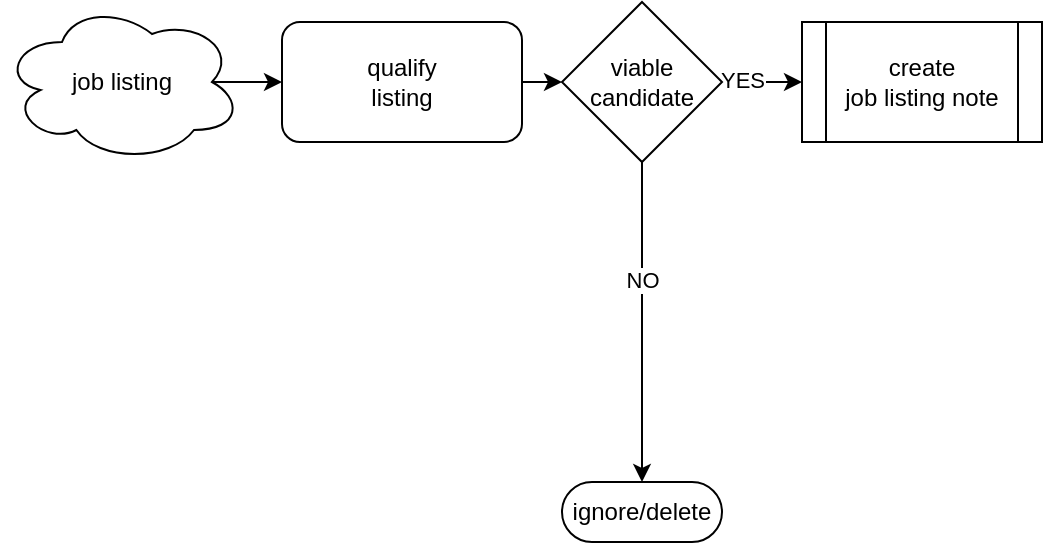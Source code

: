 <mxfile version="28.0.6" pages="2">
  <diagram name="main" id="YU30Fa3pLSIsTmbrPwnx">
    <mxGraphModel dx="1584" dy="1148" grid="1" gridSize="10" guides="1" tooltips="1" connect="1" arrows="1" fold="1" page="1" pageScale="1" pageWidth="1100" pageHeight="850" math="0" shadow="0">
      <root>
        <mxCell id="0" />
        <mxCell id="1" parent="0" />
        <mxCell id="t19SkbxchSfga41INyZc-18" style="edgeStyle=orthogonalEdgeStyle;rounded=0;orthogonalLoop=1;jettySize=auto;html=1;exitX=0.875;exitY=0.5;exitDx=0;exitDy=0;exitPerimeter=0;entryX=0;entryY=0.5;entryDx=0;entryDy=0;" edge="1" parent="1" source="t19SkbxchSfga41INyZc-15" target="t19SkbxchSfga41INyZc-16">
          <mxGeometry relative="1" as="geometry" />
        </mxCell>
        <mxCell id="t19SkbxchSfga41INyZc-15" value="job listing" style="ellipse;shape=cloud;whiteSpace=wrap;html=1;" vertex="1" parent="1">
          <mxGeometry y="320" width="120" height="80" as="geometry" />
        </mxCell>
        <mxCell id="QPuO3kffyz48KdyfVuEH-2" style="edgeStyle=orthogonalEdgeStyle;rounded=0;orthogonalLoop=1;jettySize=auto;html=1;exitX=1;exitY=0.5;exitDx=0;exitDy=0;entryX=0;entryY=0.5;entryDx=0;entryDy=0;" edge="1" parent="1" source="t19SkbxchSfga41INyZc-16" target="t19SkbxchSfga41INyZc-17">
          <mxGeometry relative="1" as="geometry" />
        </mxCell>
        <mxCell id="t19SkbxchSfga41INyZc-16" value="qualify&lt;div&gt;listing&lt;/div&gt;" style="rounded=1;whiteSpace=wrap;html=1;" vertex="1" parent="1">
          <mxGeometry x="140" y="330" width="120" height="60" as="geometry" />
        </mxCell>
        <mxCell id="t19SkbxchSfga41INyZc-19" style="edgeStyle=orthogonalEdgeStyle;rounded=0;orthogonalLoop=1;jettySize=auto;html=1;exitX=1;exitY=0.5;exitDx=0;exitDy=0;entryX=0;entryY=0.5;entryDx=0;entryDy=0;" edge="1" parent="1" source="t19SkbxchSfga41INyZc-17" target="QPuO3kffyz48KdyfVuEH-1">
          <mxGeometry relative="1" as="geometry">
            <mxPoint x="390" y="220" as="targetPoint" />
          </mxGeometry>
        </mxCell>
        <mxCell id="t19SkbxchSfga41INyZc-22" value="YES" style="edgeLabel;html=1;align=center;verticalAlign=middle;resizable=0;points=[];" vertex="1" connectable="0" parent="t19SkbxchSfga41INyZc-19">
          <mxGeometry x="-0.511" y="1" relative="1" as="geometry">
            <mxPoint as="offset" />
          </mxGeometry>
        </mxCell>
        <mxCell id="t19SkbxchSfga41INyZc-20" style="edgeStyle=orthogonalEdgeStyle;rounded=0;orthogonalLoop=1;jettySize=auto;html=1;exitX=0.5;exitY=1;exitDx=0;exitDy=0;entryX=0.5;entryY=0.5;entryDx=0;entryDy=-15;entryPerimeter=0;" edge="1" parent="1" source="t19SkbxchSfga41INyZc-17" target="t19SkbxchSfga41INyZc-24">
          <mxGeometry relative="1" as="geometry">
            <mxPoint x="360" y="450" as="targetPoint" />
          </mxGeometry>
        </mxCell>
        <mxCell id="t19SkbxchSfga41INyZc-21" value="NO" style="edgeLabel;html=1;align=center;verticalAlign=middle;resizable=0;points=[];" vertex="1" connectable="0" parent="t19SkbxchSfga41INyZc-20">
          <mxGeometry x="-0.269" relative="1" as="geometry">
            <mxPoint as="offset" />
          </mxGeometry>
        </mxCell>
        <mxCell id="t19SkbxchSfga41INyZc-17" value="viable candidate" style="rhombus;whiteSpace=wrap;html=1;" vertex="1" parent="1">
          <mxGeometry x="280" y="320" width="80" height="80" as="geometry" />
        </mxCell>
        <mxCell id="t19SkbxchSfga41INyZc-24" value="ignore/delete" style="html=1;dashed=0;whiteSpace=wrap;shape=mxgraph.dfd.start" vertex="1" parent="1">
          <mxGeometry x="280" y="560" width="80" height="30" as="geometry" />
        </mxCell>
        <UserObject label="create&lt;div&gt;job listing note&lt;/div&gt;" link="data:page/id,Fzqb1Vlpvk39aVKgqw2W" id="QPuO3kffyz48KdyfVuEH-1">
          <mxCell style="shape=process;whiteSpace=wrap;html=1;backgroundOutline=1;" vertex="1" parent="1">
            <mxGeometry x="400" y="330" width="120" height="60" as="geometry" />
          </mxCell>
        </UserObject>
      </root>
    </mxGraphModel>
  </diagram>
  <diagram id="Fzqb1Vlpvk39aVKgqw2W" name="listing-status-lifecycle">
    <mxGraphModel dx="769" dy="643" grid="1" gridSize="10" guides="1" tooltips="1" connect="1" arrows="1" fold="1" page="1" pageScale="1" pageWidth="1100" pageHeight="850" math="0" shadow="0">
      <root>
        <mxCell id="0" />
        <mxCell id="1" parent="0" />
        <mxCell id="-DuTZaOGV5DFJD9ZV7Kq-2" value="listing note&lt;div&gt;created&lt;/div&gt;" style="html=1;dashed=0;whiteSpace=wrap;shape=mxgraph.dfd.start" vertex="1" parent="1">
          <mxGeometry x="20" y="340" width="80" height="40" as="geometry" />
        </mxCell>
        <mxCell id="5N7y7DRRxlcm3boPcZAf-1" value="" style="rounded=1;whiteSpace=wrap;html=1;" vertex="1" parent="1">
          <mxGeometry x="430" y="440" width="120" height="60" as="geometry" />
        </mxCell>
        <mxCell id="5N7y7DRRxlcm3boPcZAf-2" value="" style="rounded=1;whiteSpace=wrap;html=1;" vertex="1" parent="1">
          <mxGeometry x="440" y="450" width="120" height="60" as="geometry" />
        </mxCell>
        <mxCell id="5N7y7DRRxlcm3boPcZAf-3" value="rejected" style="rounded=1;whiteSpace=wrap;html=1;" vertex="1" parent="1">
          <mxGeometry x="660" y="240" width="120" height="60" as="geometry" />
        </mxCell>
        <mxCell id="5N7y7DRRxlcm3boPcZAf-4" value="discarded" style="rounded=1;whiteSpace=wrap;html=1;" vertex="1" parent="1">
          <mxGeometry x="470" y="300" width="120" height="60" as="geometry" />
        </mxCell>
        <mxCell id="5N7y7DRRxlcm3boPcZAf-5" value="applied" style="rounded=1;whiteSpace=wrap;html=1;" vertex="1" parent="1">
          <mxGeometry x="310" y="220" width="120" height="60" as="geometry" />
        </mxCell>
        <mxCell id="5N7y7DRRxlcm3boPcZAf-6" value="draft" style="rounded=1;whiteSpace=wrap;html=1;" vertex="1" parent="1">
          <mxGeometry x="120" y="330" width="120" height="60" as="geometry" />
        </mxCell>
      </root>
    </mxGraphModel>
  </diagram>
</mxfile>
